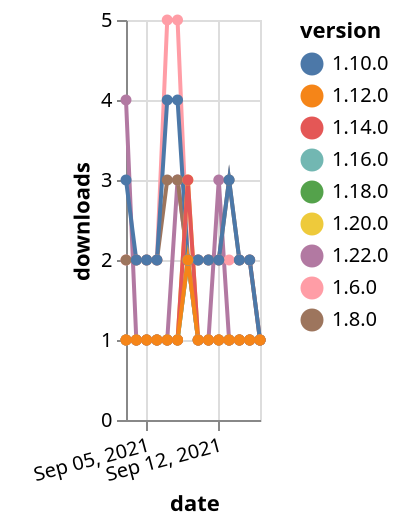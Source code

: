 {"$schema": "https://vega.github.io/schema/vega-lite/v5.json", "description": "A simple bar chart with embedded data.", "data": {"values": [{"date": "2021-09-03", "total": 3961, "delta": 2, "version": "1.6.0"}, {"date": "2021-09-04", "total": 3963, "delta": 2, "version": "1.6.0"}, {"date": "2021-09-05", "total": 3965, "delta": 2, "version": "1.6.0"}, {"date": "2021-09-06", "total": 3967, "delta": 2, "version": "1.6.0"}, {"date": "2021-09-07", "total": 3972, "delta": 5, "version": "1.6.0"}, {"date": "2021-09-08", "total": 3977, "delta": 5, "version": "1.6.0"}, {"date": "2021-09-09", "total": 3979, "delta": 2, "version": "1.6.0"}, {"date": "2021-09-10", "total": 3981, "delta": 2, "version": "1.6.0"}, {"date": "2021-09-11", "total": 3983, "delta": 2, "version": "1.6.0"}, {"date": "2021-09-12", "total": 3985, "delta": 2, "version": "1.6.0"}, {"date": "2021-09-13", "total": 3987, "delta": 2, "version": "1.6.0"}, {"date": "2021-09-14", "total": 3989, "delta": 2, "version": "1.6.0"}, {"date": "2021-09-15", "total": 3991, "delta": 2, "version": "1.6.0"}, {"date": "2021-09-16", "total": 3992, "delta": 1, "version": "1.6.0"}, {"date": "2021-09-03", "total": 182, "delta": 1, "version": "1.18.0"}, {"date": "2021-09-04", "total": 183, "delta": 1, "version": "1.18.0"}, {"date": "2021-09-05", "total": 184, "delta": 1, "version": "1.18.0"}, {"date": "2021-09-06", "total": 185, "delta": 1, "version": "1.18.0"}, {"date": "2021-09-07", "total": 186, "delta": 1, "version": "1.18.0"}, {"date": "2021-09-08", "total": 187, "delta": 1, "version": "1.18.0"}, {"date": "2021-09-09", "total": 189, "delta": 2, "version": "1.18.0"}, {"date": "2021-09-10", "total": 190, "delta": 1, "version": "1.18.0"}, {"date": "2021-09-11", "total": 191, "delta": 1, "version": "1.18.0"}, {"date": "2021-09-12", "total": 192, "delta": 1, "version": "1.18.0"}, {"date": "2021-09-13", "total": 193, "delta": 1, "version": "1.18.0"}, {"date": "2021-09-14", "total": 194, "delta": 1, "version": "1.18.0"}, {"date": "2021-09-15", "total": 195, "delta": 1, "version": "1.18.0"}, {"date": "2021-09-16", "total": 196, "delta": 1, "version": "1.18.0"}, {"date": "2021-09-03", "total": 142, "delta": 4, "version": "1.22.0"}, {"date": "2021-09-04", "total": 143, "delta": 1, "version": "1.22.0"}, {"date": "2021-09-05", "total": 144, "delta": 1, "version": "1.22.0"}, {"date": "2021-09-06", "total": 145, "delta": 1, "version": "1.22.0"}, {"date": "2021-09-07", "total": 146, "delta": 1, "version": "1.22.0"}, {"date": "2021-09-08", "total": 149, "delta": 3, "version": "1.22.0"}, {"date": "2021-09-09", "total": 151, "delta": 2, "version": "1.22.0"}, {"date": "2021-09-10", "total": 152, "delta": 1, "version": "1.22.0"}, {"date": "2021-09-11", "total": 153, "delta": 1, "version": "1.22.0"}, {"date": "2021-09-12", "total": 156, "delta": 3, "version": "1.22.0"}, {"date": "2021-09-13", "total": 157, "delta": 1, "version": "1.22.0"}, {"date": "2021-09-14", "total": 158, "delta": 1, "version": "1.22.0"}, {"date": "2021-09-15", "total": 159, "delta": 1, "version": "1.22.0"}, {"date": "2021-09-16", "total": 160, "delta": 1, "version": "1.22.0"}, {"date": "2021-09-03", "total": 2756, "delta": 2, "version": "1.8.0"}, {"date": "2021-09-04", "total": 2758, "delta": 2, "version": "1.8.0"}, {"date": "2021-09-05", "total": 2760, "delta": 2, "version": "1.8.0"}, {"date": "2021-09-06", "total": 2762, "delta": 2, "version": "1.8.0"}, {"date": "2021-09-07", "total": 2765, "delta": 3, "version": "1.8.0"}, {"date": "2021-09-08", "total": 2768, "delta": 3, "version": "1.8.0"}, {"date": "2021-09-09", "total": 2770, "delta": 2, "version": "1.8.0"}, {"date": "2021-09-10", "total": 2772, "delta": 2, "version": "1.8.0"}, {"date": "2021-09-11", "total": 2774, "delta": 2, "version": "1.8.0"}, {"date": "2021-09-12", "total": 2776, "delta": 2, "version": "1.8.0"}, {"date": "2021-09-13", "total": 2779, "delta": 3, "version": "1.8.0"}, {"date": "2021-09-14", "total": 2781, "delta": 2, "version": "1.8.0"}, {"date": "2021-09-15", "total": 2783, "delta": 2, "version": "1.8.0"}, {"date": "2021-09-16", "total": 2784, "delta": 1, "version": "1.8.0"}, {"date": "2021-09-03", "total": 2648, "delta": 3, "version": "1.10.0"}, {"date": "2021-09-04", "total": 2650, "delta": 2, "version": "1.10.0"}, {"date": "2021-09-05", "total": 2652, "delta": 2, "version": "1.10.0"}, {"date": "2021-09-06", "total": 2654, "delta": 2, "version": "1.10.0"}, {"date": "2021-09-07", "total": 2658, "delta": 4, "version": "1.10.0"}, {"date": "2021-09-08", "total": 2662, "delta": 4, "version": "1.10.0"}, {"date": "2021-09-09", "total": 2664, "delta": 2, "version": "1.10.0"}, {"date": "2021-09-10", "total": 2666, "delta": 2, "version": "1.10.0"}, {"date": "2021-09-11", "total": 2668, "delta": 2, "version": "1.10.0"}, {"date": "2021-09-12", "total": 2670, "delta": 2, "version": "1.10.0"}, {"date": "2021-09-13", "total": 2673, "delta": 3, "version": "1.10.0"}, {"date": "2021-09-14", "total": 2675, "delta": 2, "version": "1.10.0"}, {"date": "2021-09-15", "total": 2677, "delta": 2, "version": "1.10.0"}, {"date": "2021-09-16", "total": 2678, "delta": 1, "version": "1.10.0"}, {"date": "2021-09-03", "total": 215, "delta": 1, "version": "1.20.0"}, {"date": "2021-09-04", "total": 216, "delta": 1, "version": "1.20.0"}, {"date": "2021-09-05", "total": 217, "delta": 1, "version": "1.20.0"}, {"date": "2021-09-06", "total": 218, "delta": 1, "version": "1.20.0"}, {"date": "2021-09-07", "total": 219, "delta": 1, "version": "1.20.0"}, {"date": "2021-09-08", "total": 220, "delta": 1, "version": "1.20.0"}, {"date": "2021-09-09", "total": 223, "delta": 3, "version": "1.20.0"}, {"date": "2021-09-10", "total": 224, "delta": 1, "version": "1.20.0"}, {"date": "2021-09-11", "total": 225, "delta": 1, "version": "1.20.0"}, {"date": "2021-09-12", "total": 226, "delta": 1, "version": "1.20.0"}, {"date": "2021-09-13", "total": 227, "delta": 1, "version": "1.20.0"}, {"date": "2021-09-14", "total": 228, "delta": 1, "version": "1.20.0"}, {"date": "2021-09-15", "total": 229, "delta": 1, "version": "1.20.0"}, {"date": "2021-09-16", "total": 230, "delta": 1, "version": "1.20.0"}, {"date": "2021-09-03", "total": 206, "delta": 1, "version": "1.16.0"}, {"date": "2021-09-04", "total": 207, "delta": 1, "version": "1.16.0"}, {"date": "2021-09-05", "total": 208, "delta": 1, "version": "1.16.0"}, {"date": "2021-09-06", "total": 209, "delta": 1, "version": "1.16.0"}, {"date": "2021-09-07", "total": 210, "delta": 1, "version": "1.16.0"}, {"date": "2021-09-08", "total": 211, "delta": 1, "version": "1.16.0"}, {"date": "2021-09-09", "total": 213, "delta": 2, "version": "1.16.0"}, {"date": "2021-09-10", "total": 214, "delta": 1, "version": "1.16.0"}, {"date": "2021-09-11", "total": 215, "delta": 1, "version": "1.16.0"}, {"date": "2021-09-12", "total": 216, "delta": 1, "version": "1.16.0"}, {"date": "2021-09-13", "total": 217, "delta": 1, "version": "1.16.0"}, {"date": "2021-09-14", "total": 218, "delta": 1, "version": "1.16.0"}, {"date": "2021-09-15", "total": 219, "delta": 1, "version": "1.16.0"}, {"date": "2021-09-16", "total": 220, "delta": 1, "version": "1.16.0"}, {"date": "2021-09-03", "total": 371, "delta": 1, "version": "1.14.0"}, {"date": "2021-09-04", "total": 372, "delta": 1, "version": "1.14.0"}, {"date": "2021-09-05", "total": 373, "delta": 1, "version": "1.14.0"}, {"date": "2021-09-06", "total": 374, "delta": 1, "version": "1.14.0"}, {"date": "2021-09-07", "total": 375, "delta": 1, "version": "1.14.0"}, {"date": "2021-09-08", "total": 376, "delta": 1, "version": "1.14.0"}, {"date": "2021-09-09", "total": 379, "delta": 3, "version": "1.14.0"}, {"date": "2021-09-10", "total": 380, "delta": 1, "version": "1.14.0"}, {"date": "2021-09-11", "total": 381, "delta": 1, "version": "1.14.0"}, {"date": "2021-09-12", "total": 382, "delta": 1, "version": "1.14.0"}, {"date": "2021-09-13", "total": 383, "delta": 1, "version": "1.14.0"}, {"date": "2021-09-14", "total": 384, "delta": 1, "version": "1.14.0"}, {"date": "2021-09-15", "total": 385, "delta": 1, "version": "1.14.0"}, {"date": "2021-09-16", "total": 386, "delta": 1, "version": "1.14.0"}, {"date": "2021-09-03", "total": 271, "delta": 1, "version": "1.12.0"}, {"date": "2021-09-04", "total": 272, "delta": 1, "version": "1.12.0"}, {"date": "2021-09-05", "total": 273, "delta": 1, "version": "1.12.0"}, {"date": "2021-09-06", "total": 274, "delta": 1, "version": "1.12.0"}, {"date": "2021-09-07", "total": 275, "delta": 1, "version": "1.12.0"}, {"date": "2021-09-08", "total": 276, "delta": 1, "version": "1.12.0"}, {"date": "2021-09-09", "total": 278, "delta": 2, "version": "1.12.0"}, {"date": "2021-09-10", "total": 279, "delta": 1, "version": "1.12.0"}, {"date": "2021-09-11", "total": 280, "delta": 1, "version": "1.12.0"}, {"date": "2021-09-12", "total": 281, "delta": 1, "version": "1.12.0"}, {"date": "2021-09-13", "total": 282, "delta": 1, "version": "1.12.0"}, {"date": "2021-09-14", "total": 283, "delta": 1, "version": "1.12.0"}, {"date": "2021-09-15", "total": 284, "delta": 1, "version": "1.12.0"}, {"date": "2021-09-16", "total": 285, "delta": 1, "version": "1.12.0"}]}, "width": "container", "mark": {"type": "line", "point": {"filled": true}}, "encoding": {"x": {"field": "date", "type": "temporal", "timeUnit": "yearmonthdate", "title": "date", "axis": {"labelAngle": -15}}, "y": {"field": "delta", "type": "quantitative", "title": "downloads"}, "color": {"field": "version", "type": "nominal"}, "tooltip": {"field": "delta"}}}
